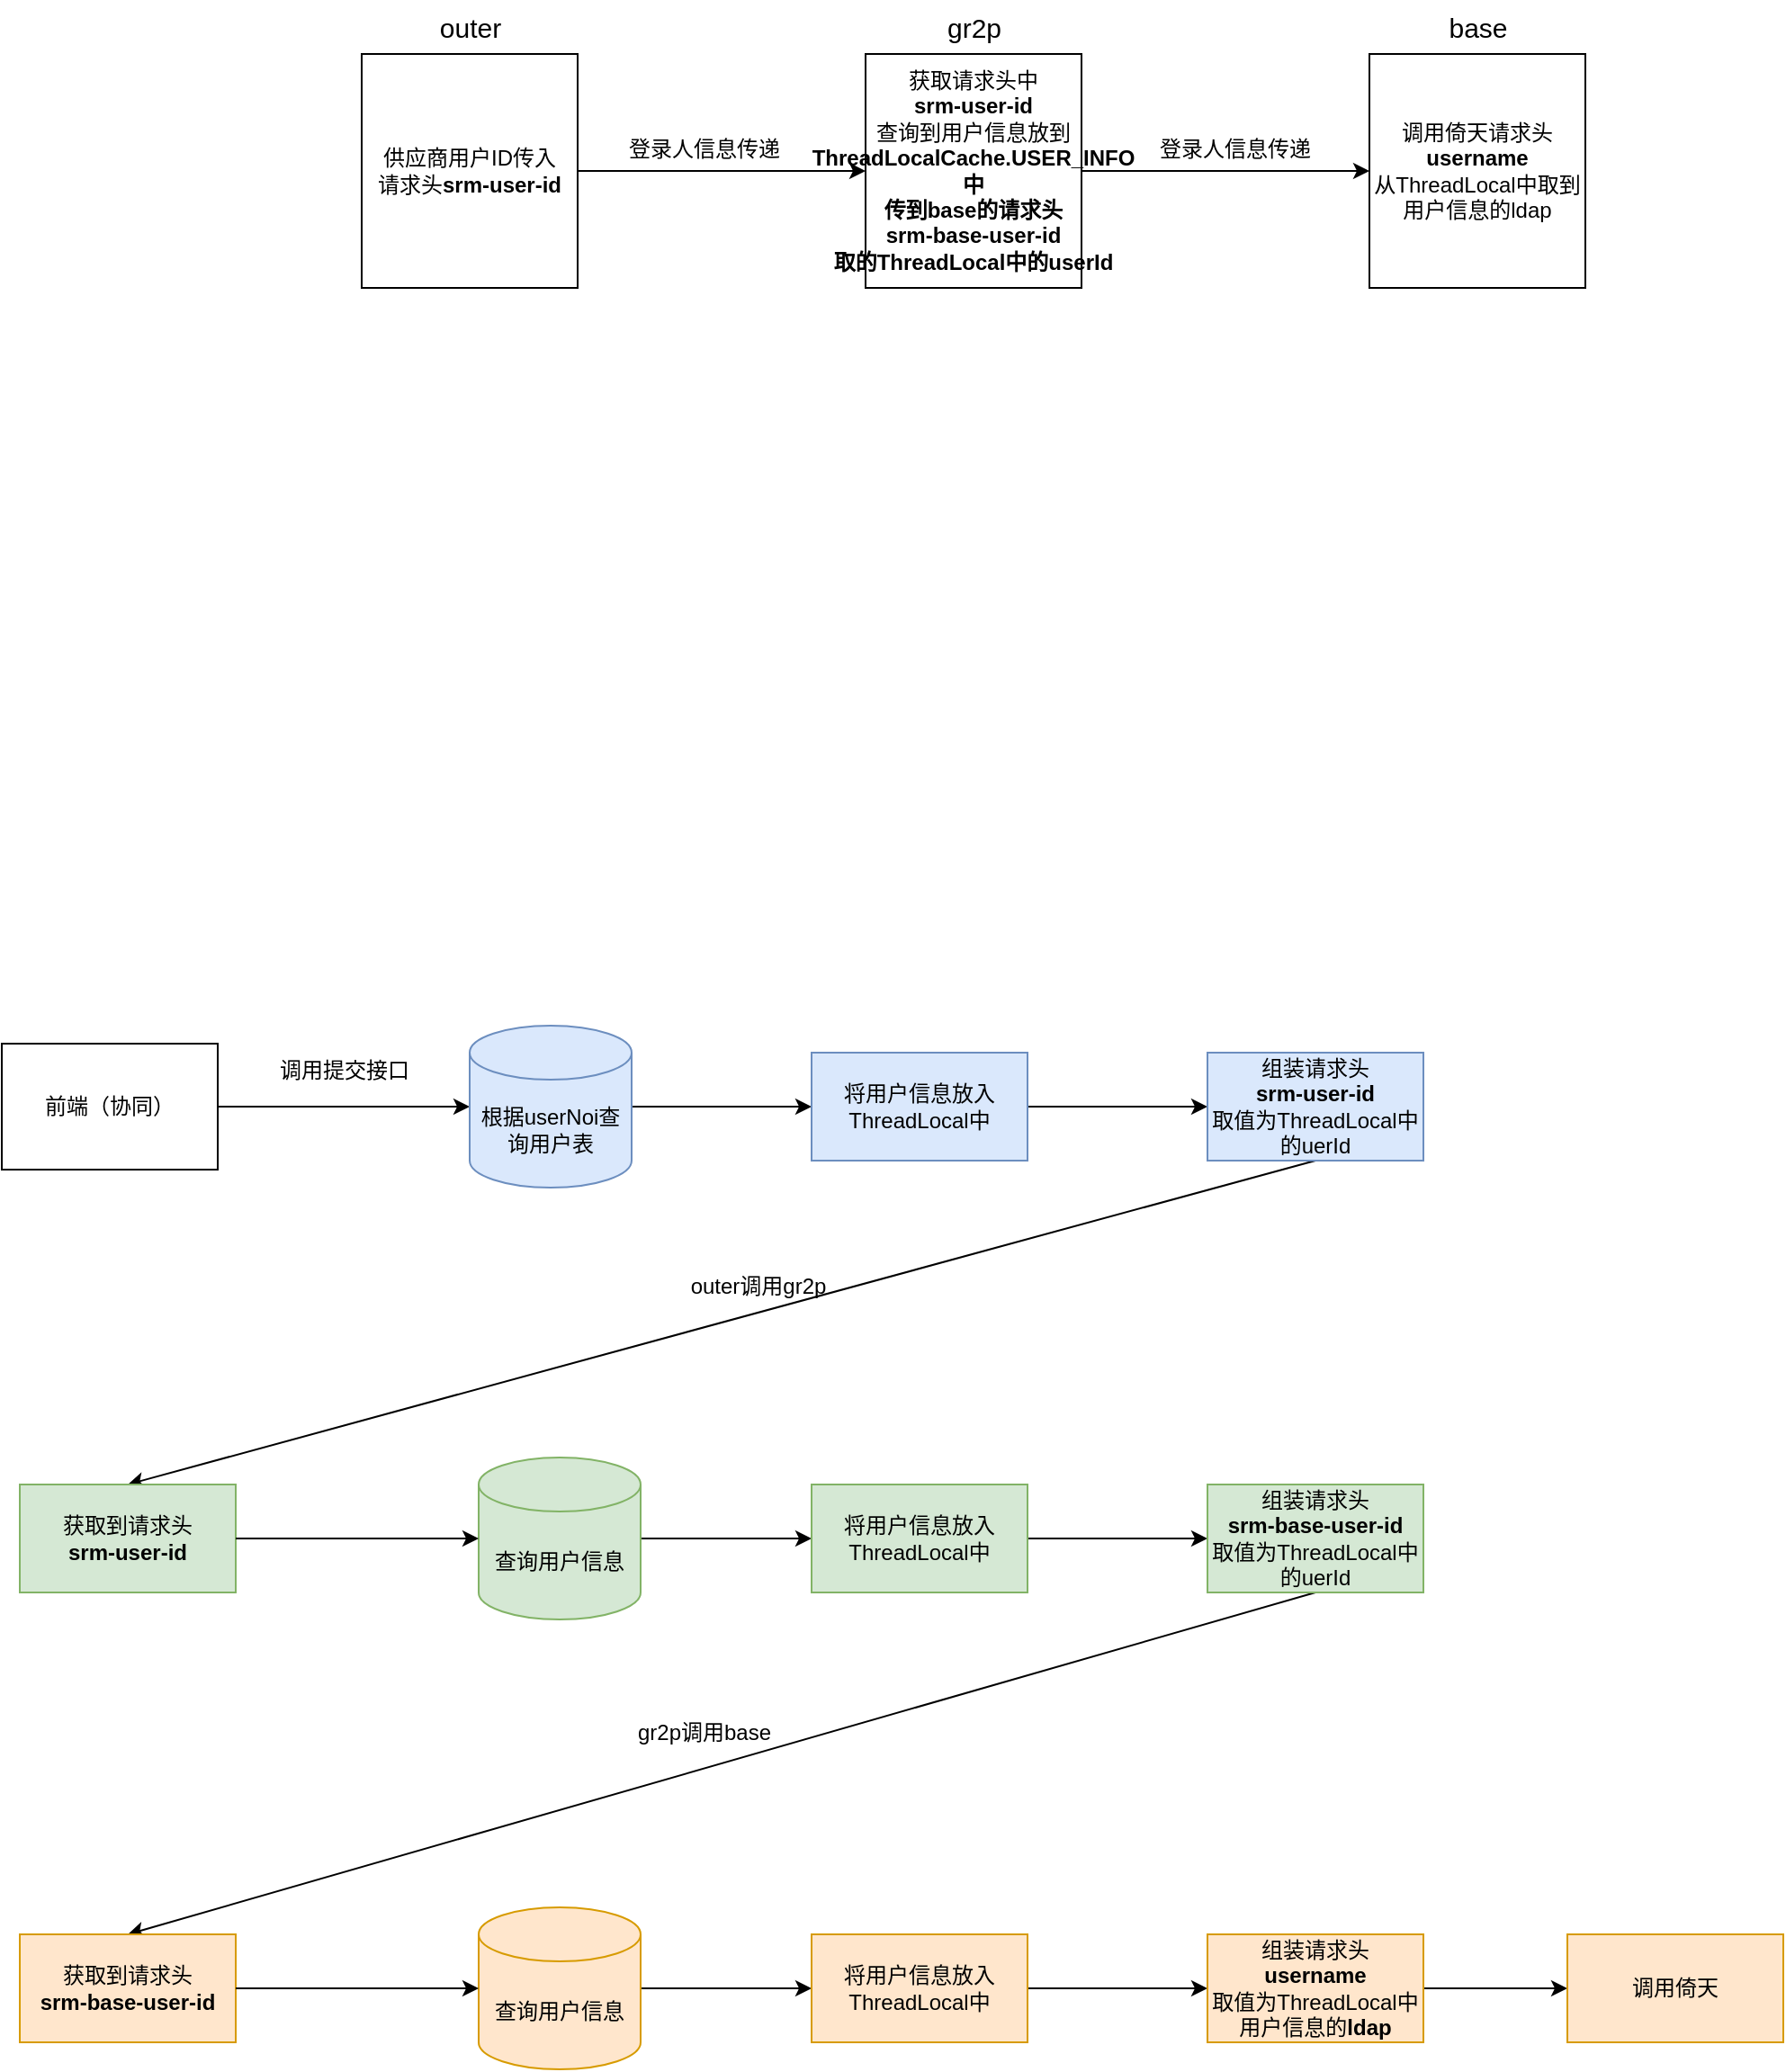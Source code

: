 <mxfile version="24.7.16">
  <diagram name="第 1 页" id="oQWBRpExy0dYVuaQFnPu">
    <mxGraphModel dx="1434" dy="841" grid="1" gridSize="10" guides="1" tooltips="1" connect="1" arrows="1" fold="1" page="1" pageScale="1" pageWidth="5000" pageHeight="20000" math="0" shadow="0">
      <root>
        <mxCell id="0" />
        <mxCell id="1" parent="0" />
        <mxCell id="qF1O0gJKwTEx5X9vgZdj-10" style="edgeStyle=orthogonalEdgeStyle;rounded=0;orthogonalLoop=1;jettySize=auto;html=1;entryX=0;entryY=0.5;entryDx=0;entryDy=0;" edge="1" parent="1" source="qF1O0gJKwTEx5X9vgZdj-6" target="qF1O0gJKwTEx5X9vgZdj-8">
          <mxGeometry relative="1" as="geometry" />
        </mxCell>
        <mxCell id="qF1O0gJKwTEx5X9vgZdj-6" value="供应商用户ID传入&lt;div&gt;请求头&lt;b&gt;srm-user-id&lt;/b&gt;&lt;/div&gt;" style="rounded=0;whiteSpace=wrap;html=1;" vertex="1" parent="1">
          <mxGeometry x="390" y="870" width="120" height="130" as="geometry" />
        </mxCell>
        <mxCell id="qF1O0gJKwTEx5X9vgZdj-7" value="&lt;font style=&quot;font-size: 15px;&quot;&gt;outer&lt;/font&gt;" style="text;html=1;align=center;verticalAlign=middle;resizable=0;points=[];autosize=1;strokeColor=none;fillColor=none;" vertex="1" parent="1">
          <mxGeometry x="420" y="840" width="60" height="30" as="geometry" />
        </mxCell>
        <mxCell id="qF1O0gJKwTEx5X9vgZdj-13" style="edgeStyle=orthogonalEdgeStyle;rounded=0;orthogonalLoop=1;jettySize=auto;html=1;entryX=0;entryY=0.5;entryDx=0;entryDy=0;" edge="1" parent="1" source="qF1O0gJKwTEx5X9vgZdj-8" target="qF1O0gJKwTEx5X9vgZdj-11">
          <mxGeometry relative="1" as="geometry" />
        </mxCell>
        <mxCell id="qF1O0gJKwTEx5X9vgZdj-8" value="获取请求头中&lt;div&gt;&lt;b&gt;srm-user-id&lt;/b&gt;&lt;/div&gt;&lt;div&gt;查询到用户信息放到&lt;/div&gt;&lt;div&gt;&lt;b&gt;ThreadLocalCache.USER_INFO中&lt;/b&gt;&lt;br&gt;&lt;/div&gt;&lt;div&gt;&lt;b&gt;传到base的请求头&lt;/b&gt;&lt;/div&gt;&lt;div&gt;&lt;span style=&quot;background-color: initial;&quot;&gt;&lt;b&gt;srm-base-user-id&lt;/b&gt;&lt;/span&gt;&lt;/div&gt;&lt;div&gt;&lt;span style=&quot;background-color: initial;&quot;&gt;&lt;b&gt;取的ThreadLocal中的userId&lt;/b&gt;&lt;/span&gt;&lt;/div&gt;" style="rounded=0;whiteSpace=wrap;html=1;" vertex="1" parent="1">
          <mxGeometry x="670" y="870" width="120" height="130" as="geometry" />
        </mxCell>
        <mxCell id="qF1O0gJKwTEx5X9vgZdj-9" value="&lt;font style=&quot;font-size: 15px;&quot;&gt;gr2p&lt;/font&gt;" style="text;html=1;align=center;verticalAlign=middle;resizable=0;points=[];autosize=1;strokeColor=none;fillColor=none;" vertex="1" parent="1">
          <mxGeometry x="705" y="840" width="50" height="30" as="geometry" />
        </mxCell>
        <mxCell id="qF1O0gJKwTEx5X9vgZdj-11" value="调用倚天请求头&lt;div&gt;&lt;b&gt;username&lt;/b&gt;&lt;/div&gt;&lt;div&gt;从ThreadLocal中取到用户信息的ldap&lt;/div&gt;" style="rounded=0;whiteSpace=wrap;html=1;" vertex="1" parent="1">
          <mxGeometry x="950" y="870" width="120" height="130" as="geometry" />
        </mxCell>
        <mxCell id="qF1O0gJKwTEx5X9vgZdj-12" value="&lt;font style=&quot;font-size: 15px;&quot;&gt;base&lt;/font&gt;" style="text;html=1;align=center;verticalAlign=middle;resizable=0;points=[];autosize=1;strokeColor=none;fillColor=none;" vertex="1" parent="1">
          <mxGeometry x="980" y="840" width="60" height="30" as="geometry" />
        </mxCell>
        <mxCell id="qF1O0gJKwTEx5X9vgZdj-14" value="登录人信息传递" style="text;html=1;align=center;verticalAlign=middle;resizable=0;points=[];autosize=1;strokeColor=none;fillColor=none;" vertex="1" parent="1">
          <mxGeometry x="525" y="908" width="110" height="30" as="geometry" />
        </mxCell>
        <mxCell id="qF1O0gJKwTEx5X9vgZdj-15" value="登录人信息传递" style="text;html=1;align=center;verticalAlign=middle;resizable=0;points=[];autosize=1;strokeColor=none;fillColor=none;" vertex="1" parent="1">
          <mxGeometry x="820" y="908" width="110" height="30" as="geometry" />
        </mxCell>
        <mxCell id="qF1O0gJKwTEx5X9vgZdj-18" value="" style="edgeStyle=orthogonalEdgeStyle;rounded=0;orthogonalLoop=1;jettySize=auto;html=1;entryX=0;entryY=0.5;entryDx=0;entryDy=0;entryPerimeter=0;" edge="1" parent="1" source="qF1O0gJKwTEx5X9vgZdj-16" target="qF1O0gJKwTEx5X9vgZdj-21">
          <mxGeometry relative="1" as="geometry">
            <mxPoint x="430" y="1450" as="targetPoint" />
          </mxGeometry>
        </mxCell>
        <mxCell id="qF1O0gJKwTEx5X9vgZdj-16" value="前端（协同）" style="rounded=0;whiteSpace=wrap;html=1;" vertex="1" parent="1">
          <mxGeometry x="190" y="1420" width="120" height="70" as="geometry" />
        </mxCell>
        <mxCell id="qF1O0gJKwTEx5X9vgZdj-19" value="调用提交接口" style="text;html=1;align=center;verticalAlign=middle;resizable=0;points=[];autosize=1;strokeColor=none;fillColor=none;" vertex="1" parent="1">
          <mxGeometry x="330" y="1420" width="100" height="30" as="geometry" />
        </mxCell>
        <mxCell id="qF1O0gJKwTEx5X9vgZdj-24" value="" style="edgeStyle=orthogonalEdgeStyle;rounded=0;orthogonalLoop=1;jettySize=auto;html=1;" edge="1" parent="1" source="qF1O0gJKwTEx5X9vgZdj-21" target="qF1O0gJKwTEx5X9vgZdj-23">
          <mxGeometry relative="1" as="geometry" />
        </mxCell>
        <mxCell id="qF1O0gJKwTEx5X9vgZdj-21" value="根据userNoi查询用户表" style="shape=cylinder3;whiteSpace=wrap;html=1;boundedLbl=1;backgroundOutline=1;size=15;fillColor=#dae8fc;strokeColor=#6c8ebf;" vertex="1" parent="1">
          <mxGeometry x="450" y="1410" width="90" height="90" as="geometry" />
        </mxCell>
        <mxCell id="qF1O0gJKwTEx5X9vgZdj-26" value="" style="edgeStyle=orthogonalEdgeStyle;rounded=0;orthogonalLoop=1;jettySize=auto;html=1;" edge="1" parent="1" source="qF1O0gJKwTEx5X9vgZdj-23" target="qF1O0gJKwTEx5X9vgZdj-25">
          <mxGeometry relative="1" as="geometry" />
        </mxCell>
        <mxCell id="qF1O0gJKwTEx5X9vgZdj-23" value="将用户信息放入ThreadLocal中" style="whiteSpace=wrap;html=1;fillColor=#dae8fc;strokeColor=#6c8ebf;" vertex="1" parent="1">
          <mxGeometry x="640" y="1425" width="120" height="60" as="geometry" />
        </mxCell>
        <mxCell id="qF1O0gJKwTEx5X9vgZdj-45" style="rounded=0;orthogonalLoop=1;jettySize=auto;html=1;entryX=0.5;entryY=0;entryDx=0;entryDy=0;exitX=0.5;exitY=1;exitDx=0;exitDy=0;" edge="1" parent="1" source="qF1O0gJKwTEx5X9vgZdj-25" target="qF1O0gJKwTEx5X9vgZdj-28">
          <mxGeometry relative="1" as="geometry">
            <mxPoint x="870" y="1550" as="targetPoint" />
          </mxGeometry>
        </mxCell>
        <mxCell id="qF1O0gJKwTEx5X9vgZdj-25" value="组装请求头&lt;div&gt;&lt;b&gt;srm-user-id&lt;/b&gt;&lt;/div&gt;&lt;div&gt;取值为ThreadLocal中的uerId&lt;/div&gt;" style="whiteSpace=wrap;html=1;fillColor=#dae8fc;strokeColor=#6c8ebf;rounded=0;" vertex="1" parent="1">
          <mxGeometry x="860" y="1425" width="120" height="60" as="geometry" />
        </mxCell>
        <mxCell id="qF1O0gJKwTEx5X9vgZdj-28" value="获取到请求头&lt;div&gt;&lt;b&gt;srm-user-id&lt;/b&gt;&lt;br&gt;&lt;/div&gt;" style="whiteSpace=wrap;html=1;fillColor=#d5e8d4;strokeColor=#82b366;" vertex="1" parent="1">
          <mxGeometry x="200" y="1665" width="120" height="60" as="geometry" />
        </mxCell>
        <mxCell id="qF1O0gJKwTEx5X9vgZdj-31" value="outer调用gr2p" style="text;html=1;align=center;verticalAlign=middle;resizable=0;points=[];autosize=1;strokeColor=none;fillColor=none;" vertex="1" parent="1">
          <mxGeometry x="560" y="1540" width="100" height="30" as="geometry" />
        </mxCell>
        <mxCell id="qF1O0gJKwTEx5X9vgZdj-38" value="" style="edgeStyle=orthogonalEdgeStyle;rounded=0;orthogonalLoop=1;jettySize=auto;html=1;" edge="1" parent="1" source="qF1O0gJKwTEx5X9vgZdj-35" target="qF1O0gJKwTEx5X9vgZdj-37">
          <mxGeometry relative="1" as="geometry" />
        </mxCell>
        <mxCell id="qF1O0gJKwTEx5X9vgZdj-35" value="查询用户信息" style="shape=cylinder3;whiteSpace=wrap;html=1;boundedLbl=1;backgroundOutline=1;size=15;fillColor=#d5e8d4;strokeColor=#82b366;" vertex="1" parent="1">
          <mxGeometry x="455" y="1650" width="90" height="90" as="geometry" />
        </mxCell>
        <mxCell id="qF1O0gJKwTEx5X9vgZdj-36" style="edgeStyle=orthogonalEdgeStyle;rounded=0;orthogonalLoop=1;jettySize=auto;html=1;entryX=0;entryY=0.5;entryDx=0;entryDy=0;entryPerimeter=0;" edge="1" parent="1" source="qF1O0gJKwTEx5X9vgZdj-28" target="qF1O0gJKwTEx5X9vgZdj-35">
          <mxGeometry relative="1" as="geometry" />
        </mxCell>
        <mxCell id="qF1O0gJKwTEx5X9vgZdj-40" value="" style="edgeStyle=orthogonalEdgeStyle;rounded=0;orthogonalLoop=1;jettySize=auto;html=1;" edge="1" parent="1" source="qF1O0gJKwTEx5X9vgZdj-37" target="qF1O0gJKwTEx5X9vgZdj-39">
          <mxGeometry relative="1" as="geometry" />
        </mxCell>
        <mxCell id="qF1O0gJKwTEx5X9vgZdj-37" value="将用户信息放入ThreadLocal中" style="whiteSpace=wrap;html=1;fillColor=#d5e8d4;strokeColor=#82b366;" vertex="1" parent="1">
          <mxGeometry x="640" y="1665" width="120" height="60" as="geometry" />
        </mxCell>
        <mxCell id="qF1O0gJKwTEx5X9vgZdj-54" style="rounded=0;orthogonalLoop=1;jettySize=auto;html=1;exitX=0.5;exitY=1;exitDx=0;exitDy=0;entryX=0.5;entryY=0;entryDx=0;entryDy=0;" edge="1" parent="1" source="qF1O0gJKwTEx5X9vgZdj-39" target="qF1O0gJKwTEx5X9vgZdj-46">
          <mxGeometry relative="1" as="geometry">
            <mxPoint x="270" y="1910" as="targetPoint" />
          </mxGeometry>
        </mxCell>
        <mxCell id="qF1O0gJKwTEx5X9vgZdj-39" value="组装请求头&lt;div&gt;&lt;b&gt;srm-base-user-id&lt;/b&gt;&lt;br&gt;&lt;/div&gt;&lt;div&gt;取值为ThreadLocal中的uerId&lt;/div&gt;" style="whiteSpace=wrap;html=1;fillColor=#d5e8d4;strokeColor=#82b366;" vertex="1" parent="1">
          <mxGeometry x="860" y="1665" width="120" height="60" as="geometry" />
        </mxCell>
        <mxCell id="qF1O0gJKwTEx5X9vgZdj-46" value="获取到请求头&lt;div&gt;&lt;b&gt;srm-base-user-id&lt;/b&gt;&lt;br&gt;&lt;/div&gt;" style="whiteSpace=wrap;html=1;fillColor=#ffe6cc;strokeColor=#d79b00;" vertex="1" parent="1">
          <mxGeometry x="200" y="1915" width="120" height="60" as="geometry" />
        </mxCell>
        <mxCell id="qF1O0gJKwTEx5X9vgZdj-47" value="" style="edgeStyle=orthogonalEdgeStyle;rounded=0;orthogonalLoop=1;jettySize=auto;html=1;" edge="1" source="qF1O0gJKwTEx5X9vgZdj-48" target="qF1O0gJKwTEx5X9vgZdj-51" parent="1">
          <mxGeometry relative="1" as="geometry" />
        </mxCell>
        <mxCell id="qF1O0gJKwTEx5X9vgZdj-48" value="查询用户信息" style="shape=cylinder3;whiteSpace=wrap;html=1;boundedLbl=1;backgroundOutline=1;size=15;fillColor=#ffe6cc;strokeColor=#d79b00;" vertex="1" parent="1">
          <mxGeometry x="455" y="1900" width="90" height="90" as="geometry" />
        </mxCell>
        <mxCell id="qF1O0gJKwTEx5X9vgZdj-49" style="edgeStyle=orthogonalEdgeStyle;rounded=0;orthogonalLoop=1;jettySize=auto;html=1;entryX=0;entryY=0.5;entryDx=0;entryDy=0;entryPerimeter=0;" edge="1" source="qF1O0gJKwTEx5X9vgZdj-46" target="qF1O0gJKwTEx5X9vgZdj-48" parent="1">
          <mxGeometry relative="1" as="geometry" />
        </mxCell>
        <mxCell id="qF1O0gJKwTEx5X9vgZdj-50" value="" style="edgeStyle=orthogonalEdgeStyle;rounded=0;orthogonalLoop=1;jettySize=auto;html=1;" edge="1" source="qF1O0gJKwTEx5X9vgZdj-51" target="qF1O0gJKwTEx5X9vgZdj-52" parent="1">
          <mxGeometry relative="1" as="geometry" />
        </mxCell>
        <mxCell id="qF1O0gJKwTEx5X9vgZdj-51" value="将用户信息放入ThreadLocal中" style="whiteSpace=wrap;html=1;fillColor=#ffe6cc;strokeColor=#d79b00;" vertex="1" parent="1">
          <mxGeometry x="640" y="1915" width="120" height="60" as="geometry" />
        </mxCell>
        <mxCell id="qF1O0gJKwTEx5X9vgZdj-57" value="" style="edgeStyle=orthogonalEdgeStyle;rounded=0;orthogonalLoop=1;jettySize=auto;html=1;" edge="1" parent="1" source="qF1O0gJKwTEx5X9vgZdj-52" target="qF1O0gJKwTEx5X9vgZdj-56">
          <mxGeometry relative="1" as="geometry" />
        </mxCell>
        <mxCell id="qF1O0gJKwTEx5X9vgZdj-52" value="组装请求头&lt;div&gt;&lt;b&gt;username&lt;/b&gt;&lt;br&gt;&lt;/div&gt;&lt;div&gt;取值为ThreadLocal中用户信息的&lt;b&gt;ldap&lt;/b&gt;&lt;/div&gt;" style="whiteSpace=wrap;html=1;fillColor=#ffe6cc;strokeColor=#d79b00;" vertex="1" parent="1">
          <mxGeometry x="860" y="1915" width="120" height="60" as="geometry" />
        </mxCell>
        <mxCell id="qF1O0gJKwTEx5X9vgZdj-55" value="gr2p调用base" style="text;html=1;align=center;verticalAlign=middle;resizable=0;points=[];autosize=1;strokeColor=none;fillColor=none;" vertex="1" parent="1">
          <mxGeometry x="530" y="1788" width="100" height="30" as="geometry" />
        </mxCell>
        <mxCell id="qF1O0gJKwTEx5X9vgZdj-56" value="调用倚天" style="whiteSpace=wrap;html=1;fillColor=#ffe6cc;strokeColor=#d79b00;" vertex="1" parent="1">
          <mxGeometry x="1060" y="1915" width="120" height="60" as="geometry" />
        </mxCell>
      </root>
    </mxGraphModel>
  </diagram>
</mxfile>
